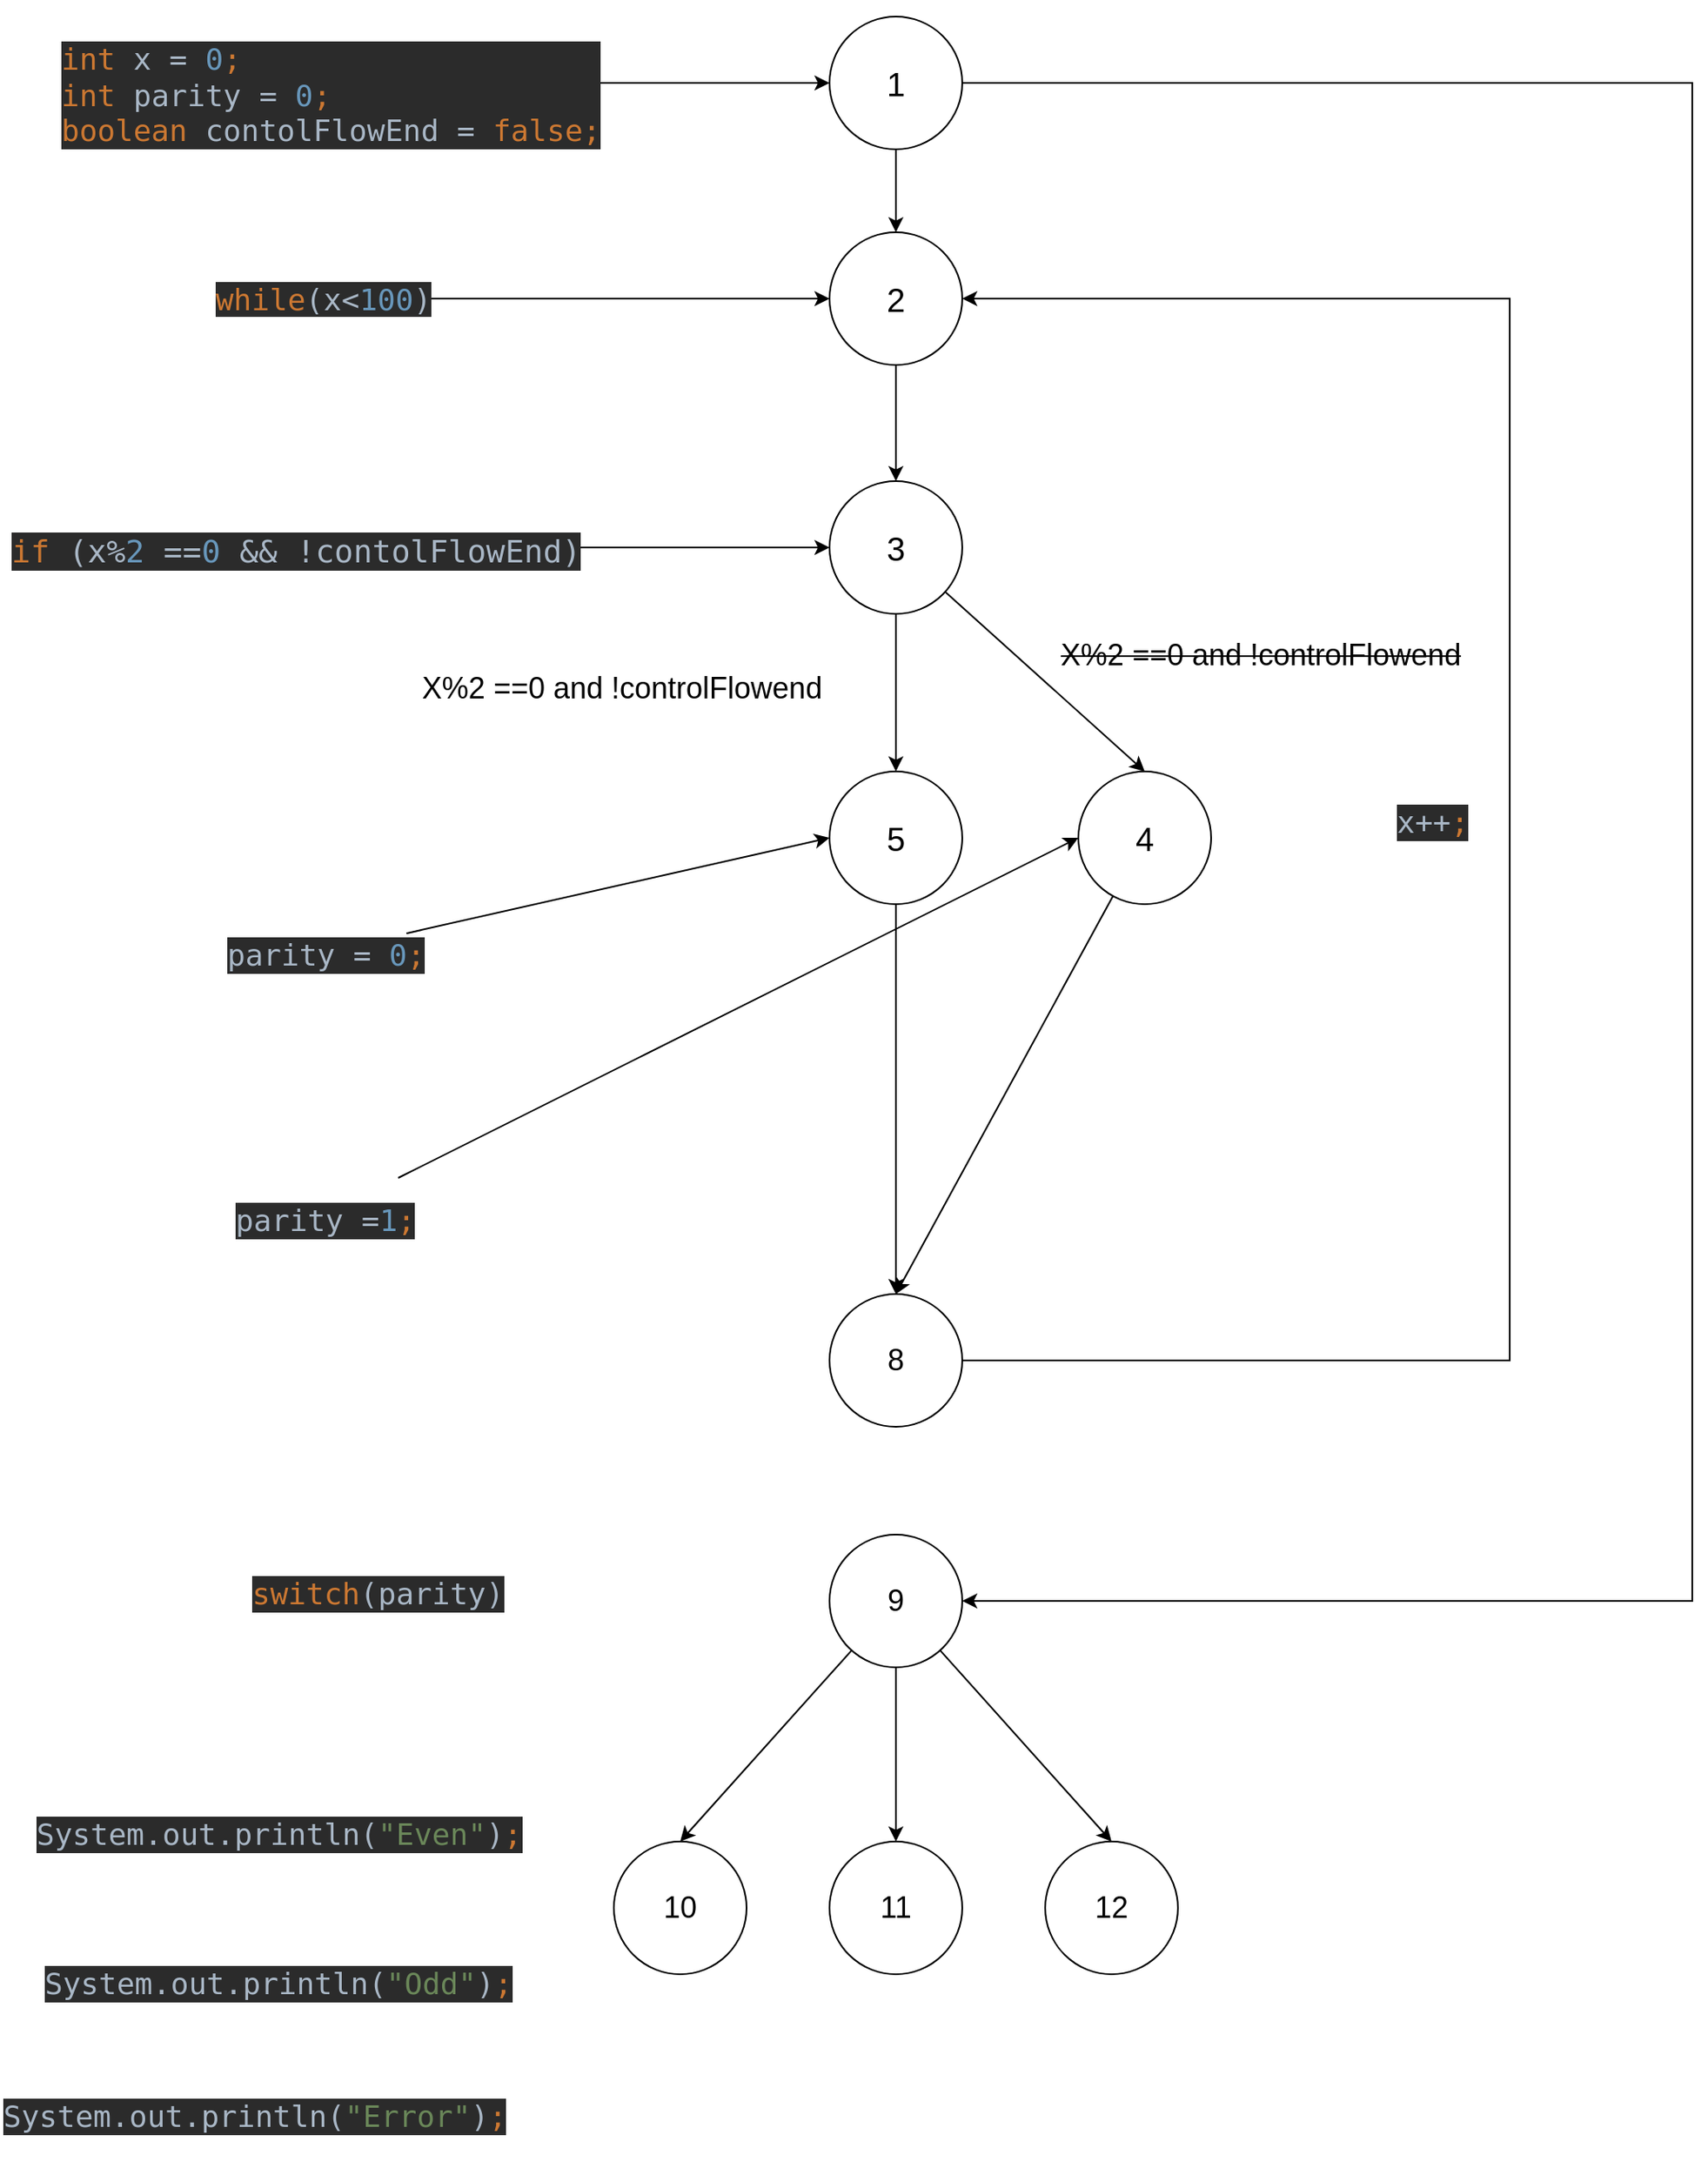 <mxfile version="20.5.1" type="github">
  <diagram id="gM28AJaofEodlNpBGt-y" name="Page-1">
    <mxGraphModel dx="2368" dy="1748" grid="1" gridSize="10" guides="1" tooltips="1" connect="1" arrows="1" fold="1" page="1" pageScale="1" pageWidth="850" pageHeight="1100" math="0" shadow="0">
      <root>
        <mxCell id="0" />
        <mxCell id="1" parent="0" />
        <mxCell id="gjqj3qgDCXjVx3sGMXuX-18" style="edgeStyle=orthogonalEdgeStyle;rounded=0;orthogonalLoop=1;jettySize=auto;html=1;entryX=0.5;entryY=0;entryDx=0;entryDy=0;fontSize=20;" edge="1" parent="1" source="gjqj3qgDCXjVx3sGMXuX-1" target="gjqj3qgDCXjVx3sGMXuX-2">
          <mxGeometry relative="1" as="geometry" />
        </mxCell>
        <mxCell id="gjqj3qgDCXjVx3sGMXuX-40" style="edgeStyle=orthogonalEdgeStyle;rounded=0;orthogonalLoop=1;jettySize=auto;html=1;fontSize=18;entryX=1;entryY=0.5;entryDx=0;entryDy=0;" edge="1" parent="1" source="gjqj3qgDCXjVx3sGMXuX-1" target="gjqj3qgDCXjVx3sGMXuX-38">
          <mxGeometry relative="1" as="geometry">
            <mxPoint x="492" y="1380" as="targetPoint" />
            <Array as="points">
              <mxPoint x="510" y="450" />
              <mxPoint x="510" y="1365" />
            </Array>
          </mxGeometry>
        </mxCell>
        <mxCell id="gjqj3qgDCXjVx3sGMXuX-1" value="&lt;font style=&quot;font-size: 20px;&quot;&gt;1&lt;/font&gt;" style="ellipse;whiteSpace=wrap;html=1;aspect=fixed;" vertex="1" parent="1">
          <mxGeometry x="-10" y="410" width="80" height="80" as="geometry" />
        </mxCell>
        <mxCell id="gjqj3qgDCXjVx3sGMXuX-22" style="edgeStyle=orthogonalEdgeStyle;rounded=0;orthogonalLoop=1;jettySize=auto;html=1;entryX=0.5;entryY=0;entryDx=0;entryDy=0;fontSize=18;" edge="1" parent="1" source="gjqj3qgDCXjVx3sGMXuX-2" target="gjqj3qgDCXjVx3sGMXuX-3">
          <mxGeometry relative="1" as="geometry" />
        </mxCell>
        <mxCell id="gjqj3qgDCXjVx3sGMXuX-2" value="&lt;font style=&quot;font-size: 20px;&quot;&gt;2&lt;/font&gt;" style="ellipse;whiteSpace=wrap;html=1;aspect=fixed;" vertex="1" parent="1">
          <mxGeometry x="-10" y="540" width="80" height="80" as="geometry" />
        </mxCell>
        <mxCell id="gjqj3qgDCXjVx3sGMXuX-24" style="edgeStyle=orthogonalEdgeStyle;rounded=0;orthogonalLoop=1;jettySize=auto;html=1;entryX=0.5;entryY=0;entryDx=0;entryDy=0;fontSize=18;" edge="1" parent="1" source="gjqj3qgDCXjVx3sGMXuX-3" target="gjqj3qgDCXjVx3sGMXuX-5">
          <mxGeometry relative="1" as="geometry" />
        </mxCell>
        <mxCell id="gjqj3qgDCXjVx3sGMXuX-25" style="rounded=0;orthogonalLoop=1;jettySize=auto;html=1;entryX=0.5;entryY=0;entryDx=0;entryDy=0;fontSize=18;" edge="1" parent="1" source="gjqj3qgDCXjVx3sGMXuX-3" target="gjqj3qgDCXjVx3sGMXuX-4">
          <mxGeometry relative="1" as="geometry" />
        </mxCell>
        <mxCell id="gjqj3qgDCXjVx3sGMXuX-3" value="&lt;font style=&quot;font-size: 20px;&quot;&gt;3&lt;/font&gt;" style="ellipse;whiteSpace=wrap;html=1;aspect=fixed;" vertex="1" parent="1">
          <mxGeometry x="-10" y="690" width="80" height="80" as="geometry" />
        </mxCell>
        <mxCell id="gjqj3qgDCXjVx3sGMXuX-33" style="edgeStyle=none;rounded=0;orthogonalLoop=1;jettySize=auto;html=1;entryX=0.5;entryY=0;entryDx=0;entryDy=0;fontSize=18;" edge="1" parent="1" source="gjqj3qgDCXjVx3sGMXuX-4" target="gjqj3qgDCXjVx3sGMXuX-36">
          <mxGeometry relative="1" as="geometry">
            <mxPoint x="180" y="1020" as="targetPoint" />
          </mxGeometry>
        </mxCell>
        <mxCell id="gjqj3qgDCXjVx3sGMXuX-4" value="&lt;font style=&quot;font-size: 20px;&quot;&gt;4&lt;/font&gt;" style="ellipse;whiteSpace=wrap;html=1;aspect=fixed;" vertex="1" parent="1">
          <mxGeometry x="140" y="865" width="80" height="80" as="geometry" />
        </mxCell>
        <mxCell id="gjqj3qgDCXjVx3sGMXuX-29" style="edgeStyle=none;rounded=0;orthogonalLoop=1;jettySize=auto;html=1;entryX=0.5;entryY=0;entryDx=0;entryDy=0;fontSize=18;" edge="1" parent="1" source="gjqj3qgDCXjVx3sGMXuX-5" target="gjqj3qgDCXjVx3sGMXuX-36">
          <mxGeometry relative="1" as="geometry">
            <mxPoint x="30" y="1020" as="targetPoint" />
          </mxGeometry>
        </mxCell>
        <mxCell id="gjqj3qgDCXjVx3sGMXuX-5" value="&lt;font style=&quot;font-size: 20px;&quot;&gt;5&lt;/font&gt;" style="ellipse;whiteSpace=wrap;html=1;aspect=fixed;" vertex="1" parent="1">
          <mxGeometry x="-10" y="865" width="80" height="80" as="geometry" />
        </mxCell>
        <mxCell id="gjqj3qgDCXjVx3sGMXuX-21" style="edgeStyle=orthogonalEdgeStyle;rounded=0;orthogonalLoop=1;jettySize=auto;html=1;entryX=0;entryY=0.5;entryDx=0;entryDy=0;fontSize=18;" edge="1" parent="1" source="gjqj3qgDCXjVx3sGMXuX-8" target="gjqj3qgDCXjVx3sGMXuX-2">
          <mxGeometry relative="1" as="geometry" />
        </mxCell>
        <mxCell id="gjqj3qgDCXjVx3sGMXuX-8" value="&lt;pre style=&quot;background-color: rgb(43, 43, 43); color: rgb(169, 183, 198); font-family: &amp;quot;JetBrains Mono&amp;quot;, monospace; font-size: 18px;&quot;&gt;&lt;span style=&quot;color:#cc7832;&quot;&gt;while&lt;/span&gt;(x&amp;lt;&lt;span style=&quot;color:#6897bb;&quot;&gt;100&lt;/span&gt;)&lt;/pre&gt;" style="text;html=1;strokeColor=none;fillColor=none;align=center;verticalAlign=middle;whiteSpace=wrap;rounded=0;" vertex="1" parent="1">
          <mxGeometry x="-380" y="555" width="130" height="50" as="geometry" />
        </mxCell>
        <mxCell id="gjqj3qgDCXjVx3sGMXuX-23" style="edgeStyle=orthogonalEdgeStyle;rounded=0;orthogonalLoop=1;jettySize=auto;html=1;entryX=0;entryY=0.5;entryDx=0;entryDy=0;fontSize=18;" edge="1" parent="1" source="gjqj3qgDCXjVx3sGMXuX-9" target="gjqj3qgDCXjVx3sGMXuX-3">
          <mxGeometry relative="1" as="geometry" />
        </mxCell>
        <mxCell id="gjqj3qgDCXjVx3sGMXuX-9" value="&lt;pre style=&quot;background-color: rgb(43, 43, 43); color: rgb(169, 183, 198); font-family: &amp;quot;JetBrains Mono&amp;quot;, monospace; font-size: 19px;&quot;&gt;&lt;span style=&quot;color:#cc7832;&quot;&gt;if &lt;/span&gt;(x%&lt;span style=&quot;color:#6897bb;&quot;&gt;2 &lt;/span&gt;==&lt;span style=&quot;color:#6897bb;&quot;&gt;0 &lt;/span&gt;&amp;amp;&amp;amp; !contolFlowEnd)&lt;/pre&gt;" style="text;whiteSpace=wrap;html=1;fontSize=18;" vertex="1" parent="1">
          <mxGeometry x="-505" y="695" width="320" height="70" as="geometry" />
        </mxCell>
        <mxCell id="gjqj3qgDCXjVx3sGMXuX-35" style="edgeStyle=none;rounded=0;orthogonalLoop=1;jettySize=auto;html=1;entryX=0;entryY=0.5;entryDx=0;entryDy=0;fontSize=18;" edge="1" parent="1" source="gjqj3qgDCXjVx3sGMXuX-10" target="gjqj3qgDCXjVx3sGMXuX-5">
          <mxGeometry relative="1" as="geometry" />
        </mxCell>
        <mxCell id="gjqj3qgDCXjVx3sGMXuX-10" value="&lt;pre style=&quot;background-color: rgb(43, 43, 43); color: rgb(169, 183, 198); font-family: &amp;quot;JetBrains Mono&amp;quot;, monospace; font-size: 18px;&quot;&gt;parity = &lt;span style=&quot;color:#6897bb;&quot;&gt;0&lt;/span&gt;&lt;span style=&quot;color:#cc7832;&quot;&gt;;&lt;/span&gt;&lt;/pre&gt;" style="text;whiteSpace=wrap;html=1;fontSize=19;" vertex="1" parent="1">
          <mxGeometry x="-375" y="940" width="110" height="70" as="geometry" />
        </mxCell>
        <mxCell id="gjqj3qgDCXjVx3sGMXuX-34" style="edgeStyle=none;rounded=0;orthogonalLoop=1;jettySize=auto;html=1;fontSize=18;entryX=0;entryY=0.5;entryDx=0;entryDy=0;" edge="1" parent="1" source="gjqj3qgDCXjVx3sGMXuX-11" target="gjqj3qgDCXjVx3sGMXuX-4">
          <mxGeometry relative="1" as="geometry">
            <mxPoint x="-10" y="1060" as="targetPoint" />
          </mxGeometry>
        </mxCell>
        <mxCell id="gjqj3qgDCXjVx3sGMXuX-11" value="&lt;pre style=&quot;background-color: rgb(43, 43, 43); color: rgb(169, 183, 198); font-family: &amp;quot;JetBrains Mono&amp;quot;, monospace; font-size: 18px;&quot;&gt;parity =&lt;span style=&quot;color:#6897bb;&quot;&gt;1&lt;/span&gt;&lt;span style=&quot;color:#cc7832;&quot;&gt;;&lt;/span&gt;&lt;/pre&gt;" style="text;whiteSpace=wrap;html=1;fontSize=19;" vertex="1" parent="1">
          <mxGeometry x="-370" y="1100" width="100" height="70" as="geometry" />
        </mxCell>
        <mxCell id="gjqj3qgDCXjVx3sGMXuX-12" value="&lt;pre style=&quot;background-color: rgb(43, 43, 43); color: rgb(169, 183, 198); font-family: &amp;quot;JetBrains Mono&amp;quot;, monospace; font-size: 18px;&quot;&gt;x++&lt;span style=&quot;color:#cc7832;&quot;&gt;;&lt;/span&gt;&lt;/pre&gt;" style="text;whiteSpace=wrap;html=1;fontSize=19;" vertex="1" parent="1">
          <mxGeometry x="330" y="860" width="50" height="60" as="geometry" />
        </mxCell>
        <mxCell id="gjqj3qgDCXjVx3sGMXuX-13" value="&lt;pre style=&quot;background-color: rgb(43, 43, 43); color: rgb(169, 183, 198); font-family: &amp;quot;JetBrains Mono&amp;quot;, monospace; font-size: 18px;&quot;&gt;&lt;span style=&quot;color:#cc7832;&quot;&gt;switch&lt;/span&gt;(parity)&lt;/pre&gt;" style="text;whiteSpace=wrap;html=1;fontSize=19;" vertex="1" parent="1">
          <mxGeometry x="-360" y="1325" width="140" height="70" as="geometry" />
        </mxCell>
        <mxCell id="gjqj3qgDCXjVx3sGMXuX-14" value="&lt;pre style=&quot;background-color: rgb(43, 43, 43); color: rgb(169, 183, 198); font-family: &amp;quot;JetBrains Mono&amp;quot;, monospace; font-size: 18px;&quot;&gt;System.out.println(&lt;span style=&quot;color:#6a8759;&quot;&gt;&quot;Even&quot;&lt;/span&gt;)&lt;span style=&quot;color:#cc7832;&quot;&gt;;&lt;/span&gt;&lt;/pre&gt;" style="text;whiteSpace=wrap;html=1;fontSize=19;" vertex="1" parent="1">
          <mxGeometry x="-490" y="1470" width="270" height="70" as="geometry" />
        </mxCell>
        <mxCell id="gjqj3qgDCXjVx3sGMXuX-15" value="&lt;pre style=&quot;background-color: rgb(43, 43, 43); color: rgb(169, 183, 198); font-family: &amp;quot;JetBrains Mono&amp;quot;, monospace; font-size: 18px;&quot;&gt;System.out.println(&lt;span style=&quot;color:#6a8759;&quot;&gt;&quot;Odd&quot;&lt;/span&gt;)&lt;span style=&quot;color:#cc7832;&quot;&gt;;&lt;/span&gt;&lt;/pre&gt;" style="text;whiteSpace=wrap;html=1;fontSize=19;" vertex="1" parent="1">
          <mxGeometry x="-485" y="1560" width="260" height="70" as="geometry" />
        </mxCell>
        <mxCell id="gjqj3qgDCXjVx3sGMXuX-16" value="&lt;pre style=&quot;background-color: rgb(43, 43, 43); color: rgb(169, 183, 198); font-family: &amp;quot;JetBrains Mono&amp;quot;, monospace; font-size: 18px;&quot;&gt;System.out.println(&lt;span style=&quot;color:#6a8759;&quot;&gt;&quot;Error&quot;&lt;/span&gt;)&lt;span style=&quot;color:#cc7832;&quot;&gt;;&lt;/span&gt;&lt;/pre&gt;" style="text;whiteSpace=wrap;html=1;fontSize=19;" vertex="1" parent="1">
          <mxGeometry x="-510" y="1640" width="280" height="70" as="geometry" />
        </mxCell>
        <mxCell id="gjqj3qgDCXjVx3sGMXuX-20" style="edgeStyle=orthogonalEdgeStyle;rounded=0;orthogonalLoop=1;jettySize=auto;html=1;entryX=0;entryY=0.5;entryDx=0;entryDy=0;fontSize=18;" edge="1" parent="1" source="gjqj3qgDCXjVx3sGMXuX-19" target="gjqj3qgDCXjVx3sGMXuX-1">
          <mxGeometry relative="1" as="geometry" />
        </mxCell>
        <mxCell id="gjqj3qgDCXjVx3sGMXuX-19" value="&lt;pre style=&quot;background-color: rgb(43, 43, 43); color: rgb(169, 183, 198); font-family: &amp;quot;JetBrains Mono&amp;quot;, monospace; font-size: 18px;&quot;&gt;&lt;span style=&quot;color:#cc7832;&quot;&gt;int &lt;/span&gt;x = &lt;span style=&quot;color:#6897bb;&quot;&gt;0&lt;/span&gt;&lt;span style=&quot;color:#cc7832;&quot;&gt;;&lt;br&gt;&lt;/span&gt;&lt;span style=&quot;color:#cc7832;&quot;&gt;int &lt;/span&gt;parity = &lt;span style=&quot;color:#6897bb;&quot;&gt;0&lt;/span&gt;&lt;span style=&quot;color:#cc7832;&quot;&gt;;&lt;br&gt;&lt;/span&gt;&lt;span style=&quot;color:#cc7832;&quot;&gt;boolean &lt;/span&gt;contolFlowEnd = &lt;span style=&quot;color:#cc7832;&quot;&gt;false;&lt;/span&gt;&lt;/pre&gt;" style="text;whiteSpace=wrap;html=1;fontSize=20;" vertex="1" parent="1">
          <mxGeometry x="-475" y="400" width="300" height="100" as="geometry" />
        </mxCell>
        <mxCell id="gjqj3qgDCXjVx3sGMXuX-26" value="X%2 ==0 and !controlFlowend" style="text;html=1;strokeColor=none;fillColor=none;align=center;verticalAlign=middle;whiteSpace=wrap;rounded=0;fontSize=18;" vertex="1" parent="1">
          <mxGeometry x="-290" y="800" width="310" height="30" as="geometry" />
        </mxCell>
        <mxCell id="gjqj3qgDCXjVx3sGMXuX-28" value="&lt;strike&gt;X%2 ==0 and !controlFlowend&lt;/strike&gt;" style="text;html=1;strokeColor=none;fillColor=none;align=center;verticalAlign=middle;whiteSpace=wrap;rounded=0;fontSize=18;" vertex="1" parent="1">
          <mxGeometry x="95" y="780" width="310" height="30" as="geometry" />
        </mxCell>
        <mxCell id="gjqj3qgDCXjVx3sGMXuX-37" style="edgeStyle=orthogonalEdgeStyle;rounded=0;orthogonalLoop=1;jettySize=auto;html=1;fontSize=18;entryX=1;entryY=0.5;entryDx=0;entryDy=0;" edge="1" parent="1" source="gjqj3qgDCXjVx3sGMXuX-36" target="gjqj3qgDCXjVx3sGMXuX-2">
          <mxGeometry relative="1" as="geometry">
            <Array as="points">
              <mxPoint x="400" y="1220" />
              <mxPoint x="400" y="580" />
            </Array>
          </mxGeometry>
        </mxCell>
        <mxCell id="gjqj3qgDCXjVx3sGMXuX-36" value="8" style="ellipse;whiteSpace=wrap;html=1;aspect=fixed;fontSize=18;" vertex="1" parent="1">
          <mxGeometry x="-10" y="1180" width="80" height="80" as="geometry" />
        </mxCell>
        <mxCell id="gjqj3qgDCXjVx3sGMXuX-46" style="rounded=0;orthogonalLoop=1;jettySize=auto;html=1;entryX=0.5;entryY=0;entryDx=0;entryDy=0;fontSize=18;" edge="1" parent="1" source="gjqj3qgDCXjVx3sGMXuX-38" target="gjqj3qgDCXjVx3sGMXuX-43">
          <mxGeometry relative="1" as="geometry" />
        </mxCell>
        <mxCell id="gjqj3qgDCXjVx3sGMXuX-47" style="edgeStyle=none;rounded=0;orthogonalLoop=1;jettySize=auto;html=1;entryX=0.5;entryY=0;entryDx=0;entryDy=0;fontSize=18;" edge="1" parent="1" source="gjqj3qgDCXjVx3sGMXuX-38" target="gjqj3qgDCXjVx3sGMXuX-44">
          <mxGeometry relative="1" as="geometry" />
        </mxCell>
        <mxCell id="gjqj3qgDCXjVx3sGMXuX-48" style="edgeStyle=none;rounded=0;orthogonalLoop=1;jettySize=auto;html=1;entryX=0.5;entryY=0;entryDx=0;entryDy=0;fontSize=18;" edge="1" parent="1" source="gjqj3qgDCXjVx3sGMXuX-38" target="gjqj3qgDCXjVx3sGMXuX-45">
          <mxGeometry relative="1" as="geometry" />
        </mxCell>
        <mxCell id="gjqj3qgDCXjVx3sGMXuX-38" value="9" style="ellipse;whiteSpace=wrap;html=1;aspect=fixed;fontSize=18;" vertex="1" parent="1">
          <mxGeometry x="-10" y="1325" width="80" height="80" as="geometry" />
        </mxCell>
        <mxCell id="gjqj3qgDCXjVx3sGMXuX-43" value="10" style="ellipse;whiteSpace=wrap;html=1;aspect=fixed;fontSize=18;" vertex="1" parent="1">
          <mxGeometry x="-140" y="1510" width="80" height="80" as="geometry" />
        </mxCell>
        <mxCell id="gjqj3qgDCXjVx3sGMXuX-44" value="11" style="ellipse;whiteSpace=wrap;html=1;aspect=fixed;fontSize=18;" vertex="1" parent="1">
          <mxGeometry x="-10" y="1510" width="80" height="80" as="geometry" />
        </mxCell>
        <mxCell id="gjqj3qgDCXjVx3sGMXuX-45" value="12" style="ellipse;whiteSpace=wrap;html=1;aspect=fixed;fontSize=18;" vertex="1" parent="1">
          <mxGeometry x="120" y="1510" width="80" height="80" as="geometry" />
        </mxCell>
      </root>
    </mxGraphModel>
  </diagram>
</mxfile>
